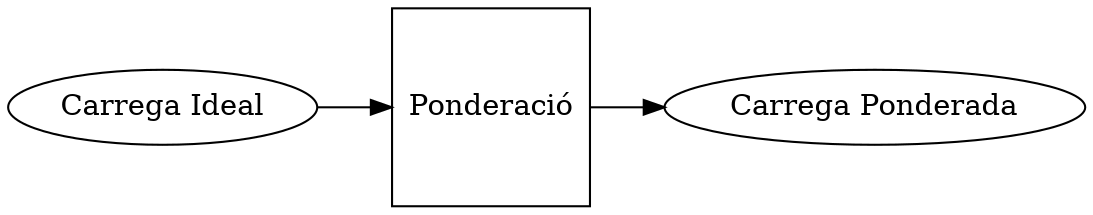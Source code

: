 digraph G {
	rankdir=LR
	Ponderació [shape=square]
	"Carrega Ideal" -> "Ponderació"
	Ponderació -> "Carrega Ponderada"
}

